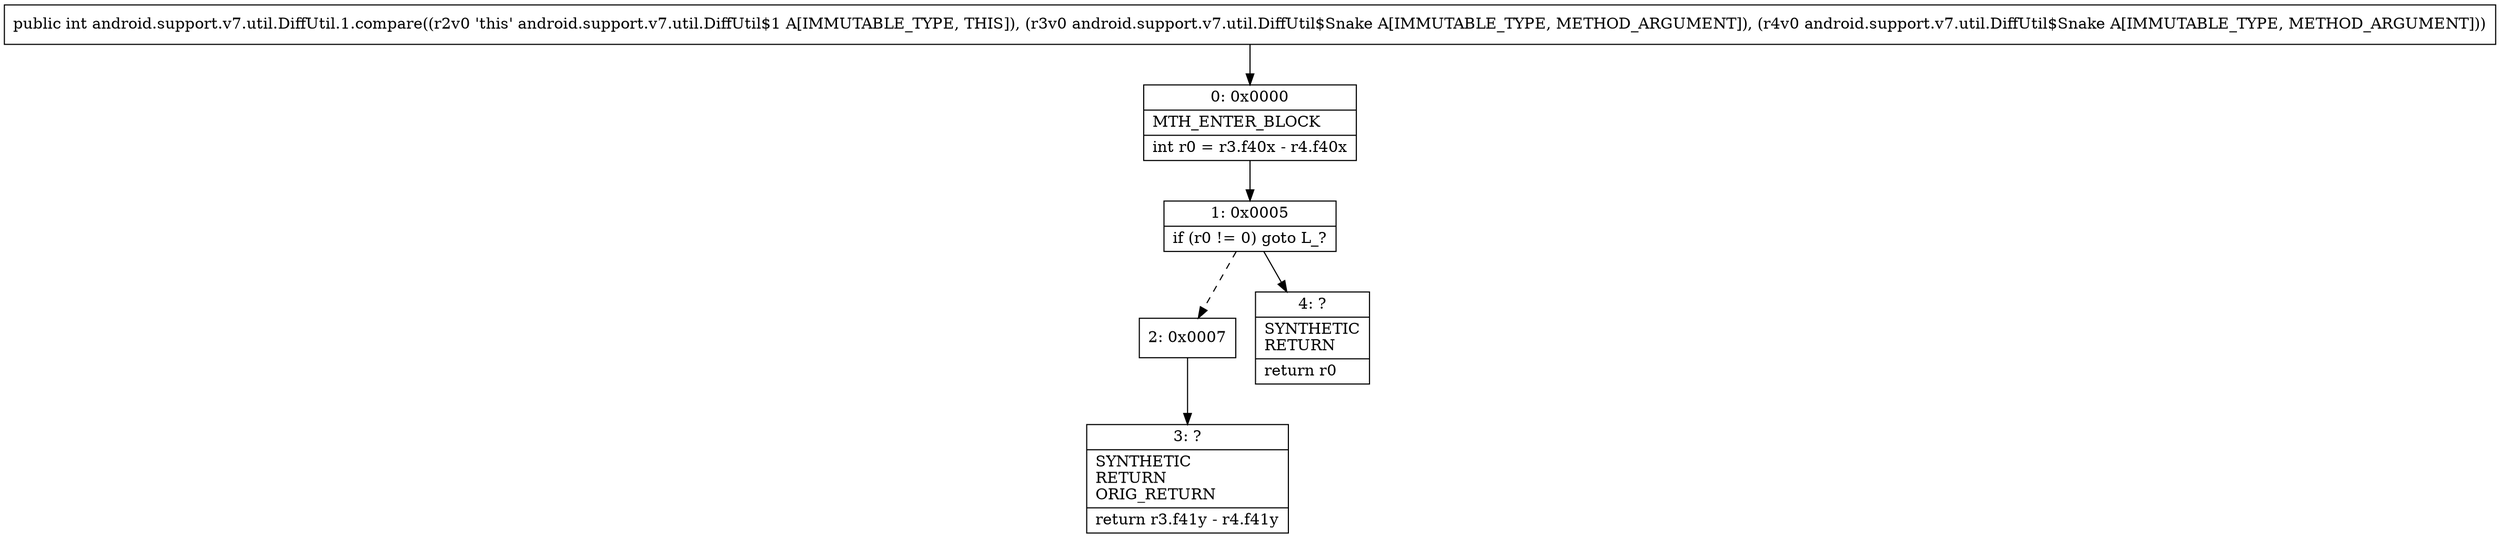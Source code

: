 digraph "CFG forandroid.support.v7.util.DiffUtil.1.compare(Landroid\/support\/v7\/util\/DiffUtil$Snake;Landroid\/support\/v7\/util\/DiffUtil$Snake;)I" {
Node_0 [shape=record,label="{0\:\ 0x0000|MTH_ENTER_BLOCK\l|int r0 = r3.f40x \- r4.f40x\l}"];
Node_1 [shape=record,label="{1\:\ 0x0005|if (r0 != 0) goto L_?\l}"];
Node_2 [shape=record,label="{2\:\ 0x0007}"];
Node_3 [shape=record,label="{3\:\ ?|SYNTHETIC\lRETURN\lORIG_RETURN\l|return r3.f41y \- r4.f41y\l}"];
Node_4 [shape=record,label="{4\:\ ?|SYNTHETIC\lRETURN\l|return r0\l}"];
MethodNode[shape=record,label="{public int android.support.v7.util.DiffUtil.1.compare((r2v0 'this' android.support.v7.util.DiffUtil$1 A[IMMUTABLE_TYPE, THIS]), (r3v0 android.support.v7.util.DiffUtil$Snake A[IMMUTABLE_TYPE, METHOD_ARGUMENT]), (r4v0 android.support.v7.util.DiffUtil$Snake A[IMMUTABLE_TYPE, METHOD_ARGUMENT])) }"];
MethodNode -> Node_0;
Node_0 -> Node_1;
Node_1 -> Node_2[style=dashed];
Node_1 -> Node_4;
Node_2 -> Node_3;
}

